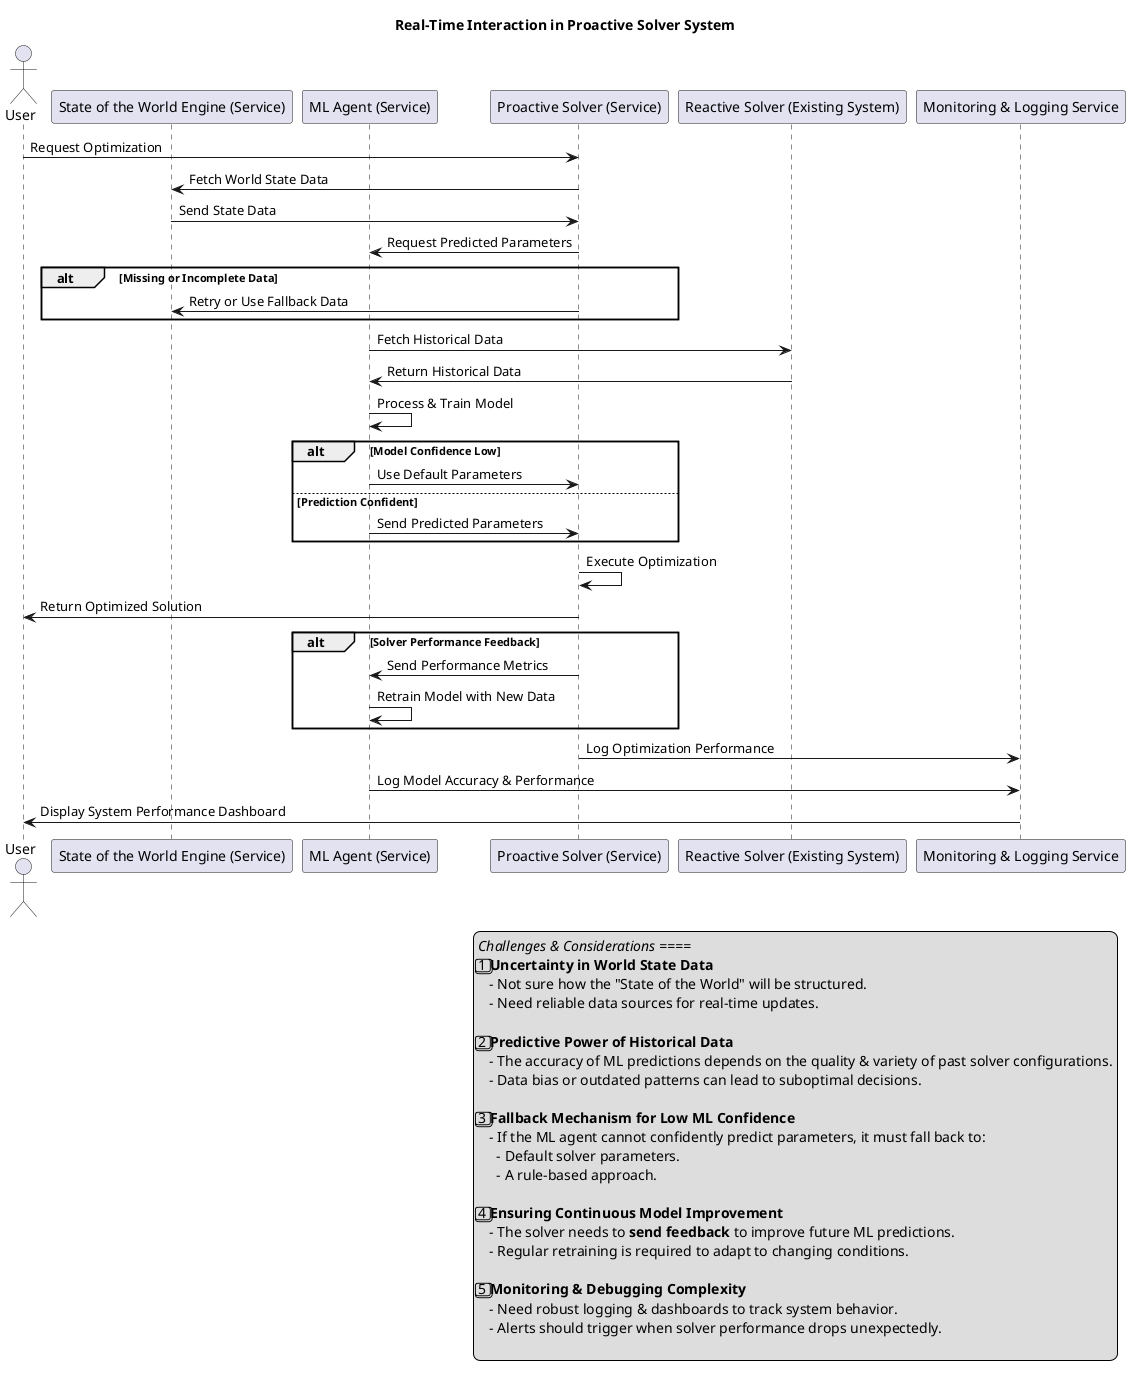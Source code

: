 @startuml
title Real-Time Interaction in Proactive Solver System

actor User

participant "State of the World Engine (Service)" as StateEngine
participant "ML Agent (Service)" as MLAI
participant "Proactive Solver (Service)" as Solver
participant "Reactive Solver (Existing System)" as ReactiveSolver
participant "Monitoring & Logging Service" as Monitor

User -> Solver : Request Optimization
Solver -> StateEngine : Fetch World State Data
StateEngine -> Solver : Send State Data
Solver -> MLAI : Request Predicted Parameters

alt Missing or Incomplete Data
    Solver -> StateEngine : Retry or Use Fallback Data
end

MLAI -> ReactiveSolver : Fetch Historical Data
ReactiveSolver -> MLAI : Return Historical Data
MLAI -> MLAI : Process & Train Model

alt Model Confidence Low
    MLAI -> Solver : Use Default Parameters
else Prediction Confident
    MLAI -> Solver : Send Predicted Parameters
end

Solver -> Solver : Execute Optimization
Solver -> User : Return Optimized Solution

alt Solver Performance Feedback
    Solver -> MLAI : Send Performance Metrics
    MLAI -> MLAI : Retrain Model with New Data
end

Solver -> Monitor : Log Optimization Performance
MLAI -> Monitor : Log Model Accuracy & Performance
Monitor -> User : Display System Performance Dashboard

legend right
==== Challenges & Considerations ====
1️⃣ **Uncertainty in World State Data**
   - Not sure how the "State of the World" will be structured.
   - Need reliable data sources for real-time updates.

2️⃣ **Predictive Power of Historical Data**
   - The accuracy of ML predictions depends on the quality & variety of past solver configurations.
   - Data bias or outdated patterns can lead to suboptimal decisions.

3️⃣ **Fallback Mechanism for Low ML Confidence**
   - If the ML agent cannot confidently predict parameters, it must fall back to:
     - Default solver parameters.
     - A rule-based approach.

4️⃣ **Ensuring Continuous Model Improvement**
   - The solver needs to **send feedback** to improve future ML predictions.
   - Regular retraining is required to adapt to changing conditions.

5️⃣ **Monitoring & Debugging Complexity**
   - Need robust logging & dashboards to track system behavior.
   - Alerts should trigger when solver performance drops unexpectedly.

end legend

@enduml
